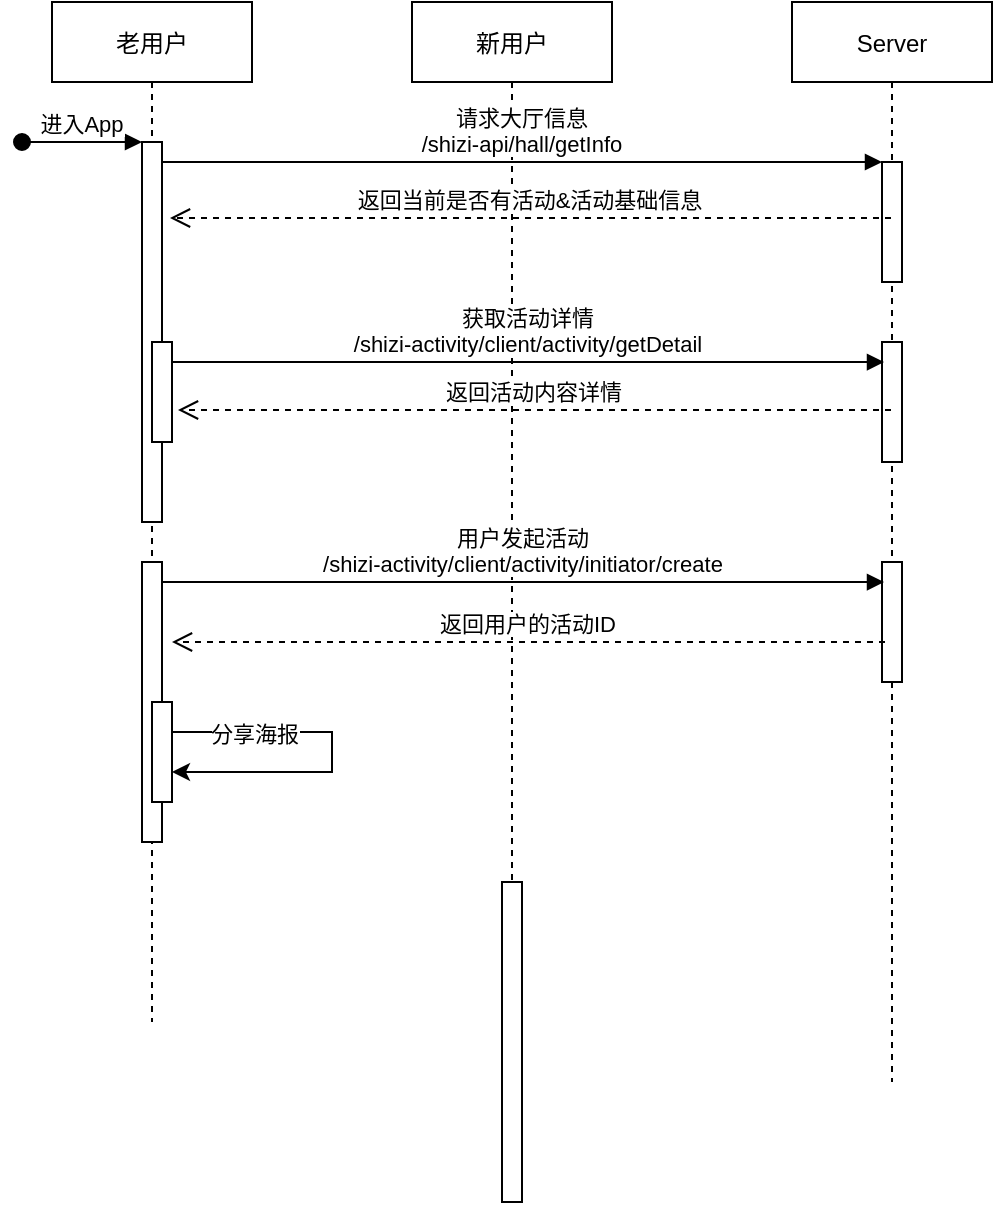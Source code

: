 <mxfile version="14.6.12" type="github">
  <diagram id="kgpKYQtTHZ0yAKxKKP6v" name="Page-1">
    <mxGraphModel dx="1298" dy="808" grid="1" gridSize="10" guides="1" tooltips="1" connect="1" arrows="1" fold="1" page="1" pageScale="1" pageWidth="850" pageHeight="1100" math="0" shadow="0">
      <root>
        <mxCell id="0" />
        <mxCell id="1" parent="0" />
        <mxCell id="3nuBFxr9cyL0pnOWT2aG-1" value="老用户" style="shape=umlLifeline;perimeter=lifelinePerimeter;container=1;collapsible=0;recursiveResize=0;rounded=0;shadow=0;strokeWidth=1;" parent="1" vertex="1">
          <mxGeometry x="120" y="80" width="100" height="510" as="geometry" />
        </mxCell>
        <mxCell id="3nuBFxr9cyL0pnOWT2aG-2" value="" style="points=[];perimeter=orthogonalPerimeter;rounded=0;shadow=0;strokeWidth=1;" parent="3nuBFxr9cyL0pnOWT2aG-1" vertex="1">
          <mxGeometry x="45" y="70" width="10" height="190" as="geometry" />
        </mxCell>
        <mxCell id="3nuBFxr9cyL0pnOWT2aG-3" value="进入App" style="verticalAlign=bottom;startArrow=oval;endArrow=block;startSize=8;shadow=0;strokeWidth=1;" parent="3nuBFxr9cyL0pnOWT2aG-1" target="3nuBFxr9cyL0pnOWT2aG-2" edge="1">
          <mxGeometry relative="1" as="geometry">
            <mxPoint x="-15" y="70" as="sourcePoint" />
          </mxGeometry>
        </mxCell>
        <mxCell id="3nuBFxr9cyL0pnOWT2aG-4" value="" style="points=[];perimeter=orthogonalPerimeter;rounded=0;shadow=0;strokeWidth=1;" parent="3nuBFxr9cyL0pnOWT2aG-1" vertex="1">
          <mxGeometry x="50" y="170" width="10" height="50" as="geometry" />
        </mxCell>
        <mxCell id="A21pDqTjCbYsjFOHH4IJ-16" value="" style="points=[];perimeter=orthogonalPerimeter;rounded=0;shadow=0;strokeWidth=1;" vertex="1" parent="3nuBFxr9cyL0pnOWT2aG-1">
          <mxGeometry x="45" y="280" width="10" height="140" as="geometry" />
        </mxCell>
        <mxCell id="3nuBFxr9cyL0pnOWT2aG-5" value="新用户" style="shape=umlLifeline;perimeter=lifelinePerimeter;container=1;collapsible=0;recursiveResize=0;rounded=0;shadow=0;strokeWidth=1;" parent="1" vertex="1">
          <mxGeometry x="300" y="80" width="100" height="500" as="geometry" />
        </mxCell>
        <mxCell id="3nuBFxr9cyL0pnOWT2aG-8" value="请求大厅信息&#xa;/shizi-api/hall/getInfo" style="verticalAlign=bottom;endArrow=block;entryX=0;entryY=0;shadow=0;strokeWidth=1;entryDx=0;entryDy=0;entryPerimeter=0;" parent="1" source="3nuBFxr9cyL0pnOWT2aG-2" target="A21pDqTjCbYsjFOHH4IJ-2" edge="1">
          <mxGeometry relative="1" as="geometry">
            <mxPoint x="275" y="160" as="sourcePoint" />
          </mxGeometry>
        </mxCell>
        <mxCell id="A21pDqTjCbYsjFOHH4IJ-1" value="Server" style="shape=umlLifeline;perimeter=lifelinePerimeter;container=1;collapsible=0;recursiveResize=0;rounded=0;shadow=0;strokeWidth=1;" vertex="1" parent="1">
          <mxGeometry x="490" y="80" width="100" height="540" as="geometry" />
        </mxCell>
        <mxCell id="A21pDqTjCbYsjFOHH4IJ-2" value="" style="points=[];perimeter=orthogonalPerimeter;rounded=0;shadow=0;strokeWidth=1;" vertex="1" parent="A21pDqTjCbYsjFOHH4IJ-1">
          <mxGeometry x="45" y="80" width="10" height="60" as="geometry" />
        </mxCell>
        <mxCell id="A21pDqTjCbYsjFOHH4IJ-12" value="" style="points=[];perimeter=orthogonalPerimeter;rounded=0;shadow=0;strokeWidth=1;" vertex="1" parent="A21pDqTjCbYsjFOHH4IJ-1">
          <mxGeometry x="45" y="170" width="10" height="60" as="geometry" />
        </mxCell>
        <mxCell id="A21pDqTjCbYsjFOHH4IJ-17" value="" style="points=[];perimeter=orthogonalPerimeter;rounded=0;shadow=0;strokeWidth=1;" vertex="1" parent="A21pDqTjCbYsjFOHH4IJ-1">
          <mxGeometry x="45" y="280" width="10" height="60" as="geometry" />
        </mxCell>
        <mxCell id="3nuBFxr9cyL0pnOWT2aG-6" value="" style="points=[];perimeter=orthogonalPerimeter;rounded=0;shadow=0;strokeWidth=1;" parent="1" vertex="1">
          <mxGeometry x="345" y="520" width="10" height="160" as="geometry" />
        </mxCell>
        <mxCell id="A21pDqTjCbYsjFOHH4IJ-13" value="返回当前是否有活动&amp;活动基础信息" style="verticalAlign=bottom;endArrow=open;dashed=1;endSize=8;shadow=0;strokeWidth=1;entryX=1.4;entryY=0.2;entryDx=0;entryDy=0;entryPerimeter=0;" edge="1" parent="1" source="A21pDqTjCbYsjFOHH4IJ-1" target="3nuBFxr9cyL0pnOWT2aG-2">
          <mxGeometry relative="1" as="geometry">
            <mxPoint x="210" y="188" as="targetPoint" />
            <mxPoint x="380" y="340.0" as="sourcePoint" />
          </mxGeometry>
        </mxCell>
        <mxCell id="A21pDqTjCbYsjFOHH4IJ-14" value="获取活动详情&#xa;/shizi-activity/client/activity/getDetail" style="verticalAlign=bottom;endArrow=block;shadow=0;strokeWidth=1;entryX=0.1;entryY=0.167;entryDx=0;entryDy=0;entryPerimeter=0;" edge="1" parent="1" target="A21pDqTjCbYsjFOHH4IJ-12">
          <mxGeometry relative="1" as="geometry">
            <mxPoint x="180" y="260" as="sourcePoint" />
            <mxPoint x="530" y="260" as="targetPoint" />
          </mxGeometry>
        </mxCell>
        <mxCell id="A21pDqTjCbYsjFOHH4IJ-15" value="返回活动内容详情" style="verticalAlign=bottom;endArrow=open;dashed=1;endSize=8;shadow=0;strokeWidth=1;entryX=1.3;entryY=0.68;entryDx=0;entryDy=0;entryPerimeter=0;" edge="1" parent="1" source="A21pDqTjCbYsjFOHH4IJ-1" target="3nuBFxr9cyL0pnOWT2aG-4">
          <mxGeometry relative="1" as="geometry">
            <mxPoint x="200" y="270" as="targetPoint" />
            <mxPoint x="370" y="422.0" as="sourcePoint" />
          </mxGeometry>
        </mxCell>
        <mxCell id="A21pDqTjCbYsjFOHH4IJ-18" value="用户发起活动&#xa;/shizi-activity/client/activity/initiator/create" style="verticalAlign=bottom;endArrow=block;shadow=0;strokeWidth=1;entryX=0.1;entryY=0.167;entryDx=0;entryDy=0;entryPerimeter=0;" edge="1" parent="1" source="A21pDqTjCbYsjFOHH4IJ-16">
          <mxGeometry relative="1" as="geometry">
            <mxPoint x="180" y="370" as="sourcePoint" />
            <mxPoint x="536" y="370.02" as="targetPoint" />
          </mxGeometry>
        </mxCell>
        <mxCell id="A21pDqTjCbYsjFOHH4IJ-19" value="返回用户的活动ID" style="verticalAlign=bottom;endArrow=open;dashed=1;endSize=8;shadow=0;strokeWidth=1;" edge="1" parent="1">
          <mxGeometry relative="1" as="geometry">
            <mxPoint x="180" y="400" as="targetPoint" />
            <mxPoint x="536.5" y="400" as="sourcePoint" />
          </mxGeometry>
        </mxCell>
        <mxCell id="A21pDqTjCbYsjFOHH4IJ-23" style="edgeStyle=orthogonalEdgeStyle;rounded=0;orthogonalLoop=1;jettySize=auto;html=1;" edge="1" parent="1" source="A21pDqTjCbYsjFOHH4IJ-22" target="A21pDqTjCbYsjFOHH4IJ-22">
          <mxGeometry relative="1" as="geometry">
            <mxPoint x="230" y="490" as="targetPoint" />
            <Array as="points">
              <mxPoint x="260" y="455" />
            </Array>
          </mxGeometry>
        </mxCell>
        <mxCell id="A21pDqTjCbYsjFOHH4IJ-24" value="分享海报" style="edgeLabel;html=1;align=center;verticalAlign=middle;resizable=0;points=[];" vertex="1" connectable="0" parent="A21pDqTjCbYsjFOHH4IJ-23">
          <mxGeometry x="-0.544" y="-1" relative="1" as="geometry">
            <mxPoint as="offset" />
          </mxGeometry>
        </mxCell>
        <mxCell id="A21pDqTjCbYsjFOHH4IJ-22" value="" style="points=[];perimeter=orthogonalPerimeter;rounded=0;shadow=0;strokeWidth=1;" vertex="1" parent="1">
          <mxGeometry x="170" y="430" width="10" height="50" as="geometry" />
        </mxCell>
      </root>
    </mxGraphModel>
  </diagram>
</mxfile>
